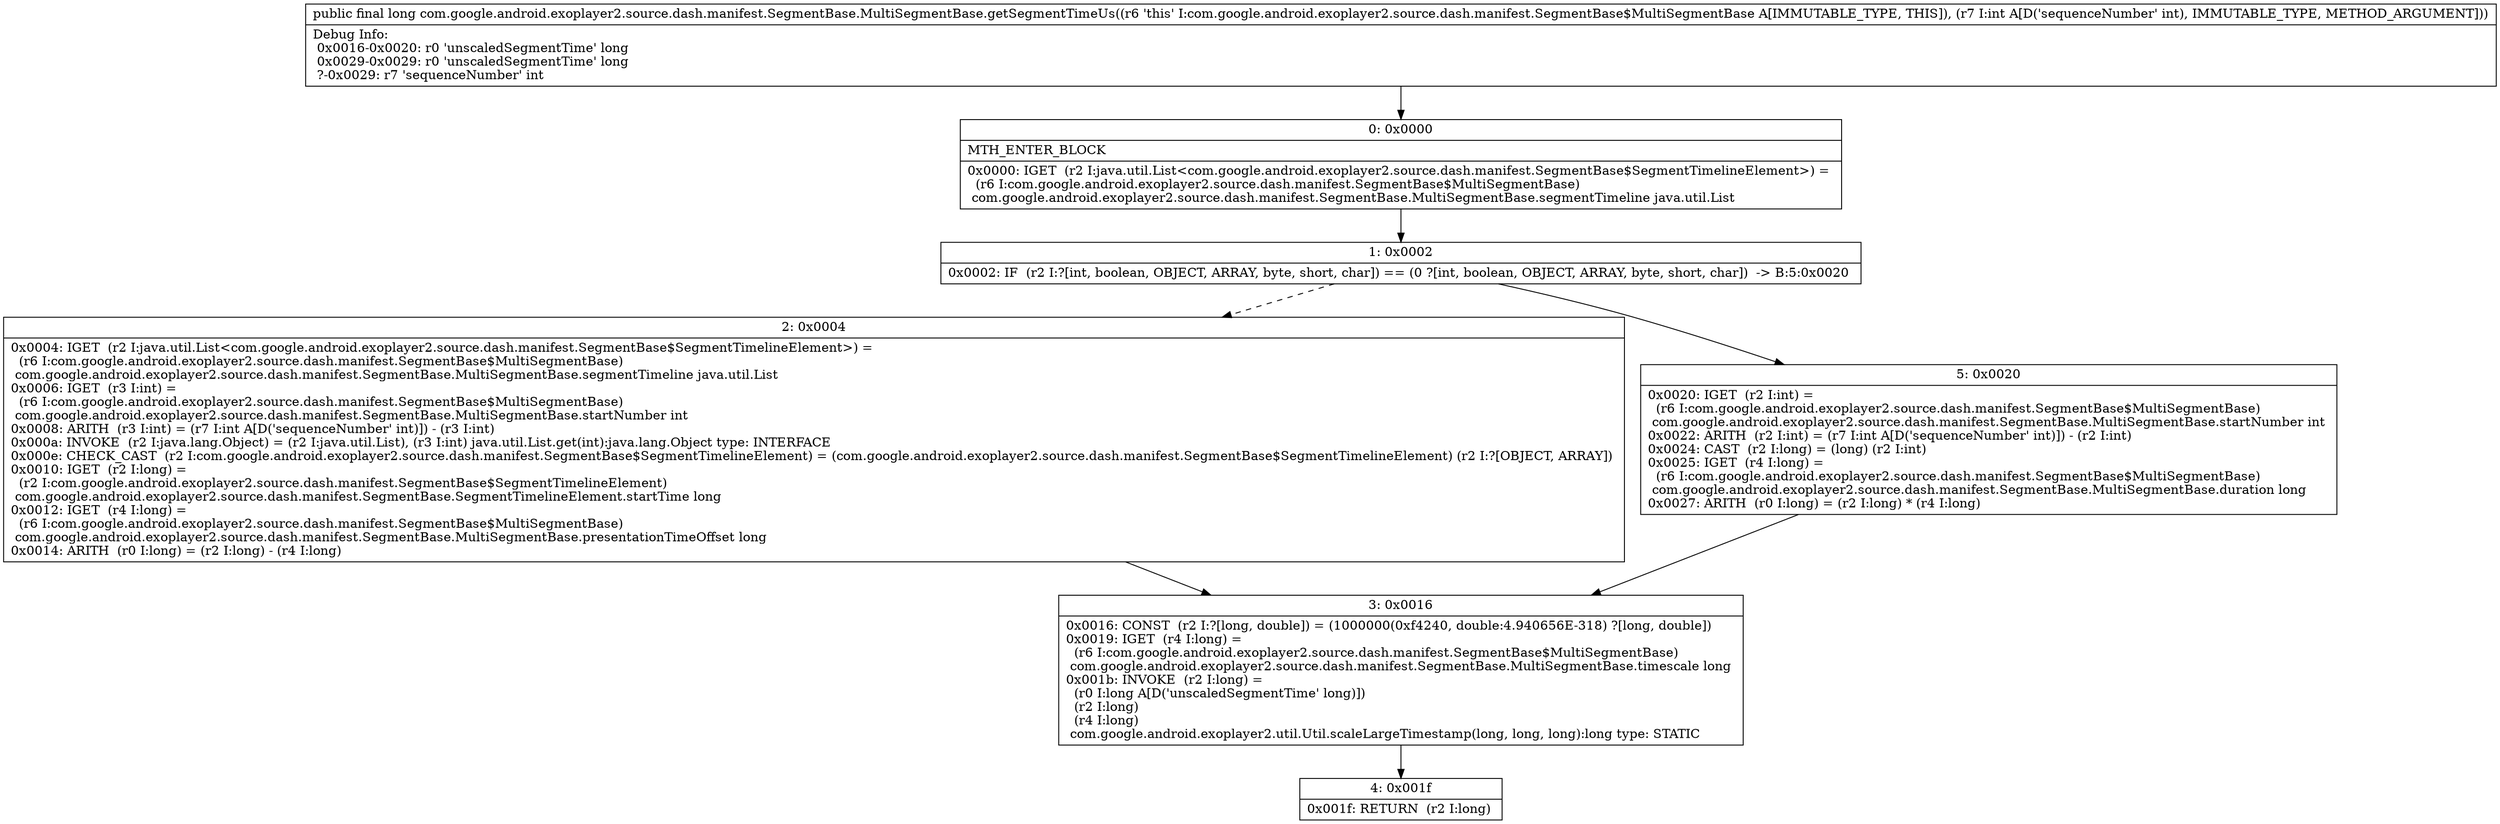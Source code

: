 digraph "CFG forcom.google.android.exoplayer2.source.dash.manifest.SegmentBase.MultiSegmentBase.getSegmentTimeUs(I)J" {
Node_0 [shape=record,label="{0\:\ 0x0000|MTH_ENTER_BLOCK\l|0x0000: IGET  (r2 I:java.util.List\<com.google.android.exoplayer2.source.dash.manifest.SegmentBase$SegmentTimelineElement\>) = \l  (r6 I:com.google.android.exoplayer2.source.dash.manifest.SegmentBase$MultiSegmentBase)\l com.google.android.exoplayer2.source.dash.manifest.SegmentBase.MultiSegmentBase.segmentTimeline java.util.List \l}"];
Node_1 [shape=record,label="{1\:\ 0x0002|0x0002: IF  (r2 I:?[int, boolean, OBJECT, ARRAY, byte, short, char]) == (0 ?[int, boolean, OBJECT, ARRAY, byte, short, char])  \-\> B:5:0x0020 \l}"];
Node_2 [shape=record,label="{2\:\ 0x0004|0x0004: IGET  (r2 I:java.util.List\<com.google.android.exoplayer2.source.dash.manifest.SegmentBase$SegmentTimelineElement\>) = \l  (r6 I:com.google.android.exoplayer2.source.dash.manifest.SegmentBase$MultiSegmentBase)\l com.google.android.exoplayer2.source.dash.manifest.SegmentBase.MultiSegmentBase.segmentTimeline java.util.List \l0x0006: IGET  (r3 I:int) = \l  (r6 I:com.google.android.exoplayer2.source.dash.manifest.SegmentBase$MultiSegmentBase)\l com.google.android.exoplayer2.source.dash.manifest.SegmentBase.MultiSegmentBase.startNumber int \l0x0008: ARITH  (r3 I:int) = (r7 I:int A[D('sequenceNumber' int)]) \- (r3 I:int) \l0x000a: INVOKE  (r2 I:java.lang.Object) = (r2 I:java.util.List), (r3 I:int) java.util.List.get(int):java.lang.Object type: INTERFACE \l0x000e: CHECK_CAST  (r2 I:com.google.android.exoplayer2.source.dash.manifest.SegmentBase$SegmentTimelineElement) = (com.google.android.exoplayer2.source.dash.manifest.SegmentBase$SegmentTimelineElement) (r2 I:?[OBJECT, ARRAY]) \l0x0010: IGET  (r2 I:long) = \l  (r2 I:com.google.android.exoplayer2.source.dash.manifest.SegmentBase$SegmentTimelineElement)\l com.google.android.exoplayer2.source.dash.manifest.SegmentBase.SegmentTimelineElement.startTime long \l0x0012: IGET  (r4 I:long) = \l  (r6 I:com.google.android.exoplayer2.source.dash.manifest.SegmentBase$MultiSegmentBase)\l com.google.android.exoplayer2.source.dash.manifest.SegmentBase.MultiSegmentBase.presentationTimeOffset long \l0x0014: ARITH  (r0 I:long) = (r2 I:long) \- (r4 I:long) \l}"];
Node_3 [shape=record,label="{3\:\ 0x0016|0x0016: CONST  (r2 I:?[long, double]) = (1000000(0xf4240, double:4.940656E\-318) ?[long, double]) \l0x0019: IGET  (r4 I:long) = \l  (r6 I:com.google.android.exoplayer2.source.dash.manifest.SegmentBase$MultiSegmentBase)\l com.google.android.exoplayer2.source.dash.manifest.SegmentBase.MultiSegmentBase.timescale long \l0x001b: INVOKE  (r2 I:long) = \l  (r0 I:long A[D('unscaledSegmentTime' long)])\l  (r2 I:long)\l  (r4 I:long)\l com.google.android.exoplayer2.util.Util.scaleLargeTimestamp(long, long, long):long type: STATIC \l}"];
Node_4 [shape=record,label="{4\:\ 0x001f|0x001f: RETURN  (r2 I:long) \l}"];
Node_5 [shape=record,label="{5\:\ 0x0020|0x0020: IGET  (r2 I:int) = \l  (r6 I:com.google.android.exoplayer2.source.dash.manifest.SegmentBase$MultiSegmentBase)\l com.google.android.exoplayer2.source.dash.manifest.SegmentBase.MultiSegmentBase.startNumber int \l0x0022: ARITH  (r2 I:int) = (r7 I:int A[D('sequenceNumber' int)]) \- (r2 I:int) \l0x0024: CAST  (r2 I:long) = (long) (r2 I:int) \l0x0025: IGET  (r4 I:long) = \l  (r6 I:com.google.android.exoplayer2.source.dash.manifest.SegmentBase$MultiSegmentBase)\l com.google.android.exoplayer2.source.dash.manifest.SegmentBase.MultiSegmentBase.duration long \l0x0027: ARITH  (r0 I:long) = (r2 I:long) * (r4 I:long) \l}"];
MethodNode[shape=record,label="{public final long com.google.android.exoplayer2.source.dash.manifest.SegmentBase.MultiSegmentBase.getSegmentTimeUs((r6 'this' I:com.google.android.exoplayer2.source.dash.manifest.SegmentBase$MultiSegmentBase A[IMMUTABLE_TYPE, THIS]), (r7 I:int A[D('sequenceNumber' int), IMMUTABLE_TYPE, METHOD_ARGUMENT]))  | Debug Info:\l  0x0016\-0x0020: r0 'unscaledSegmentTime' long\l  0x0029\-0x0029: r0 'unscaledSegmentTime' long\l  ?\-0x0029: r7 'sequenceNumber' int\l}"];
MethodNode -> Node_0;
Node_0 -> Node_1;
Node_1 -> Node_2[style=dashed];
Node_1 -> Node_5;
Node_2 -> Node_3;
Node_3 -> Node_4;
Node_5 -> Node_3;
}

